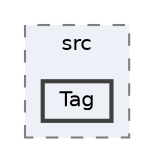 digraph "plugins/learndash-certificate-builder/vendor/mpdf/mpdf/src/Tag"
{
 // LATEX_PDF_SIZE
  bgcolor="transparent";
  edge [fontname=Helvetica,fontsize=10,labelfontname=Helvetica,labelfontsize=10];
  node [fontname=Helvetica,fontsize=10,shape=box,height=0.2,width=0.4];
  compound=true
  subgraph clusterdir_a65463aea2a6be4c4718790a2e16e955 {
    graph [ bgcolor="#edf0f7", pencolor="grey50", label="src", fontname=Helvetica,fontsize=10 style="filled,dashed", URL="dir_a65463aea2a6be4c4718790a2e16e955.html",tooltip=""]
  dir_982d478fbec7b28928684c90c916d27d [label="Tag", fillcolor="#edf0f7", color="grey25", style="filled,bold", URL="dir_982d478fbec7b28928684c90c916d27d.html",tooltip=""];
  }
}
